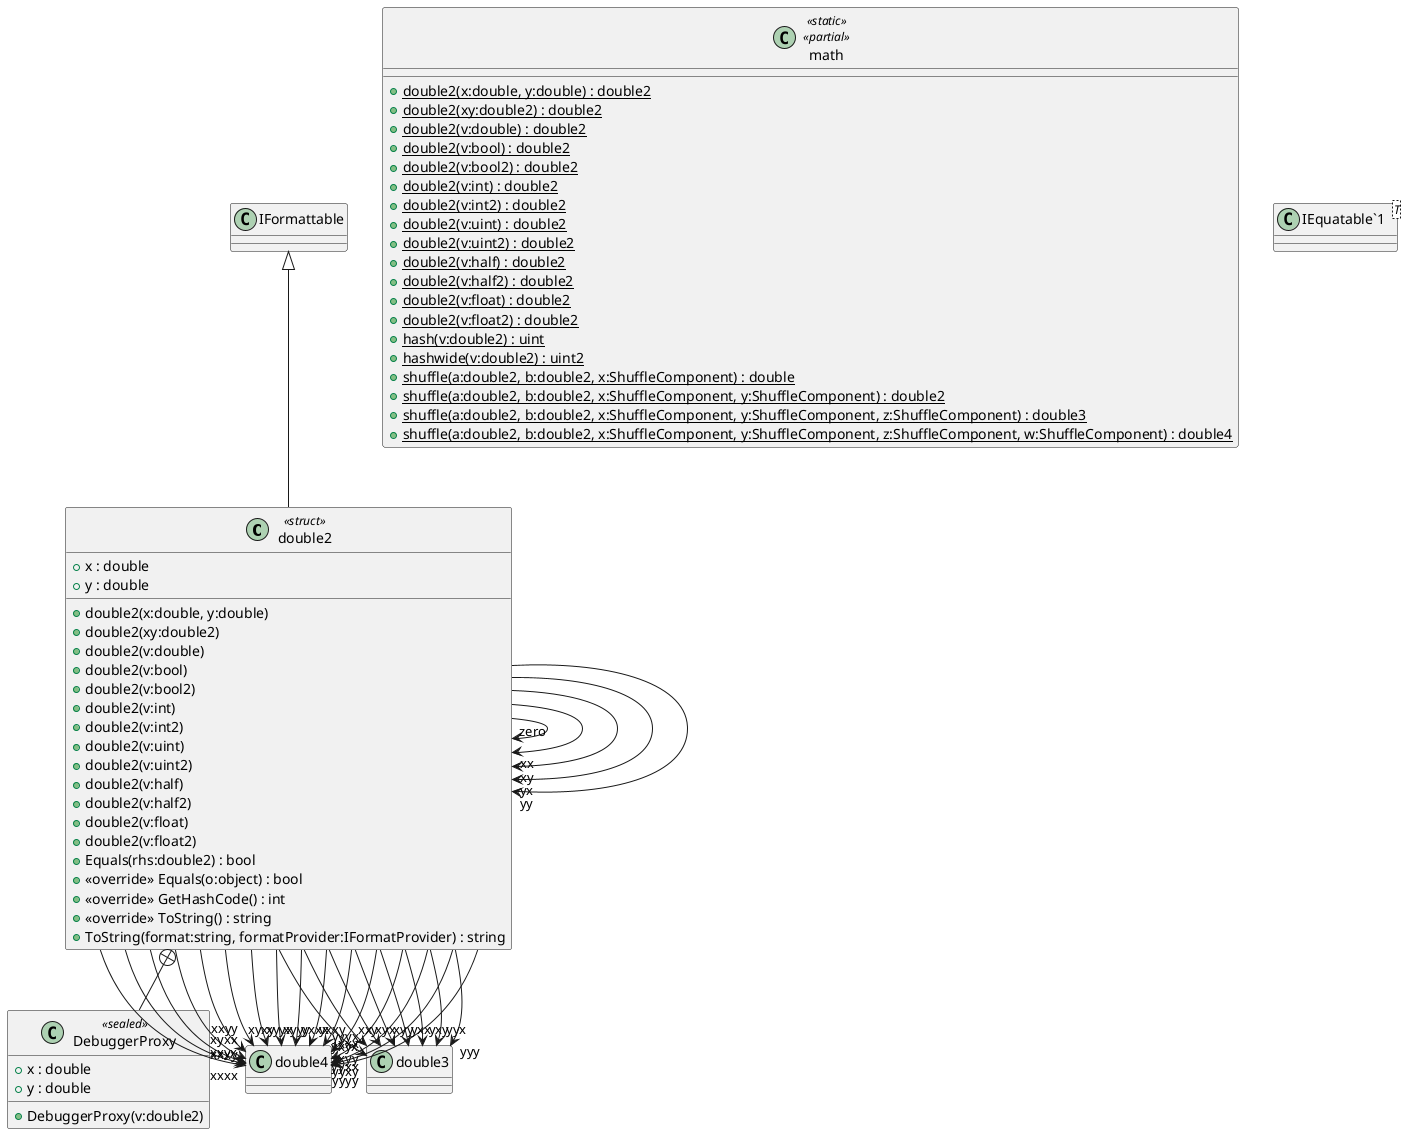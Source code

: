 @startuml
class double2 <<struct>> {
    + x : double
    + y : double
    + double2(x:double, y:double)
    + double2(xy:double2)
    + double2(v:double)
    + double2(v:bool)
    + double2(v:bool2)
    + double2(v:int)
    + double2(v:int2)
    + double2(v:uint)
    + double2(v:uint2)
    + double2(v:half)
    + double2(v:half2)
    + double2(v:float)
    + double2(v:float2)
    + Equals(rhs:double2) : bool
    + <<override>> Equals(o:object) : bool
    + <<override>> GetHashCode() : int
    + <<override>> ToString() : string
    + ToString(format:string, formatProvider:IFormatProvider) : string
}
class math <<static>> <<partial>> {
    + {static} double2(x:double, y:double) : double2
    + {static} double2(xy:double2) : double2
    + {static} double2(v:double) : double2
    + {static} double2(v:bool) : double2
    + {static} double2(v:bool2) : double2
    + {static} double2(v:int) : double2
    + {static} double2(v:int2) : double2
    + {static} double2(v:uint) : double2
    + {static} double2(v:uint2) : double2
    + {static} double2(v:half) : double2
    + {static} double2(v:half2) : double2
    + {static} double2(v:float) : double2
    + {static} double2(v:float2) : double2
    + {static} hash(v:double2) : uint
    + {static} hashwide(v:double2) : uint2
    + {static} shuffle(a:double2, b:double2, x:ShuffleComponent) : double
    + {static} shuffle(a:double2, b:double2, x:ShuffleComponent, y:ShuffleComponent) : double2
    + {static} shuffle(a:double2, b:double2, x:ShuffleComponent, y:ShuffleComponent, z:ShuffleComponent) : double3
    + {static} shuffle(a:double2, b:double2, x:ShuffleComponent, y:ShuffleComponent, z:ShuffleComponent, w:ShuffleComponent) : double4
}
class "IEquatable`1"<T> {
}
class DebuggerProxy <<sealed>> {
    + x : double
    + y : double
    + DebuggerProxy(v:double2)
}
IFormattable <|-- double2
double2 --> "zero" double2
double2 --> "xxxx" double4
double2 --> "xxxy" double4
double2 --> "xxyx" double4
double2 --> "xxyy" double4
double2 --> "xyxx" double4
double2 --> "xyxy" double4
double2 --> "xyyx" double4
double2 --> "xyyy" double4
double2 --> "yxxx" double4
double2 --> "yxxy" double4
double2 --> "yxyx" double4
double2 --> "yxyy" double4
double2 --> "yyxx" double4
double2 --> "yyxy" double4
double2 --> "yyyx" double4
double2 --> "yyyy" double4
double2 --> "xxx" double3
double2 --> "xxy" double3
double2 --> "xyx" double3
double2 --> "xyy" double3
double2 --> "yxx" double3
double2 --> "yxy" double3
double2 --> "yyx" double3
double2 --> "yyy" double3
double2 --> "xx" double2
double2 --> "xy" double2
double2 --> "yx" double2
double2 --> "yy" double2
double2 +-- DebuggerProxy
@enduml
